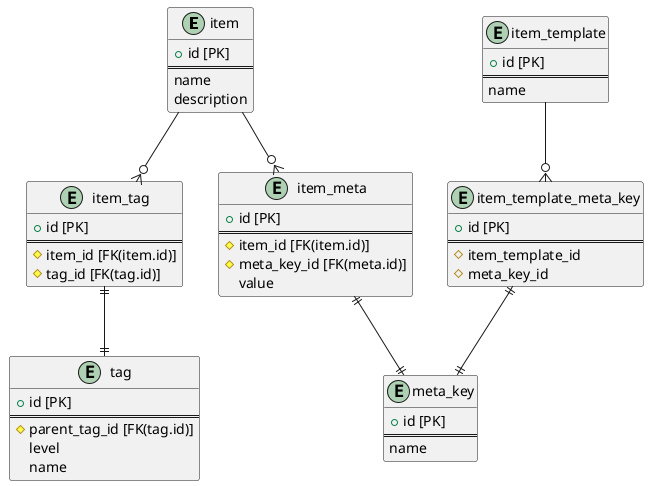 @startuml data_tag_manager

entity "item" {
    + id [PK]
    ==
    name
    description
}

entity "meta_key" {
    + id [PK]
    ==
    name
}

entity "tag" {
    + id [PK]
    ==
    # parent_tag_id [FK(tag.id)]
    level
    name
}

entity "item_meta" {
    + id [PK]
    ==
    # item_id [FK(item.id)]
    # meta_key_id [FK(meta.id)]
    value
}

entity "item_tag" {
    + id [PK]
    ==
    # item_id [FK(item.id)]
    # tag_id [FK(tag.id)]
}

entity "item_template" {
    + id [PK]
    ==
    name
}

entity "item_template_meta_key" {
    + id [PK]
    ==
    # item_template_id
    # meta_key_id
}

item --o{ item_tag
item --o{ item_meta
item_tag ||--|| tag
item_meta ||--|| meta_key
item_template --o{ item_template_meta_key
item_template_meta_key  ||--|| meta_key

' 案2
' entity "item_1" {
'     + id [PK]
'     ==
'     # item_template_id 
' }
' entity "item_template" {
'     + id [PK]
'     ==
'     name
' }
' entity "item_template_meta_key" {
'     + id [PK]
'     ==
'     # item_template_id
'     # meta_key_id

' }
' entity "meta_key_2" {
'     + id [PK]
'     ==
'     name
' }

' item_1 --o{ item_template
' item_template --o{ item_template_meta_key
' item_template_meta_key --o{ meta_key_2





@enduml
